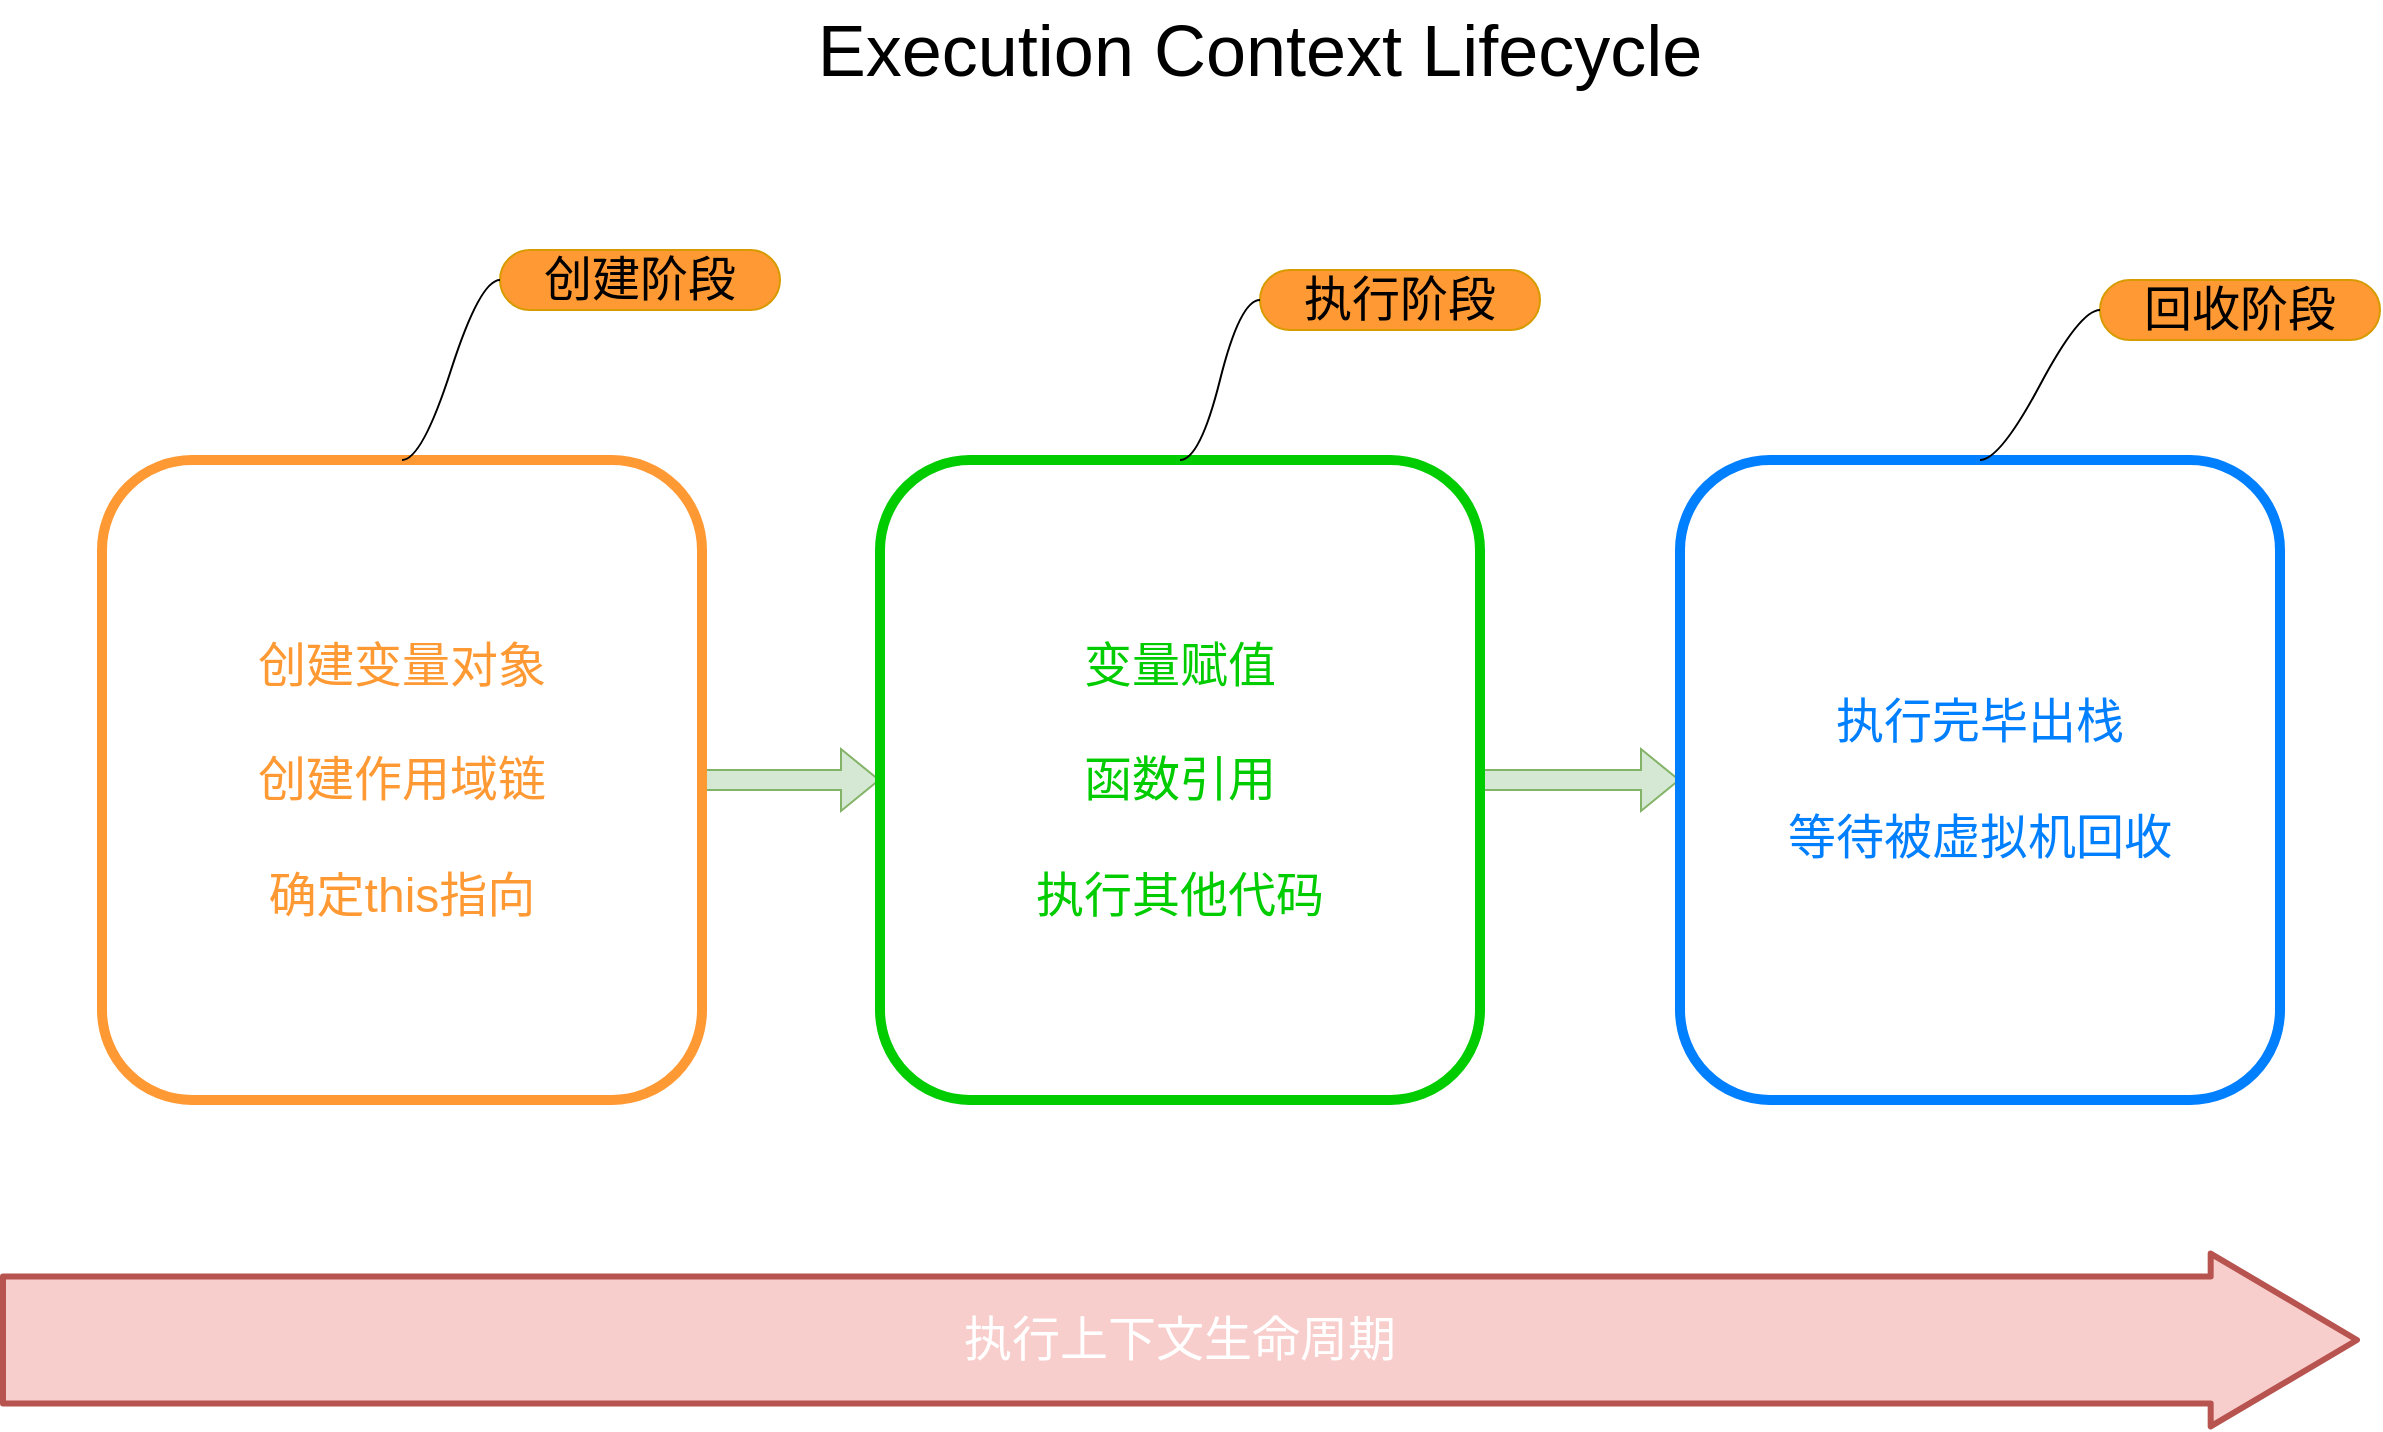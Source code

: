 <mxfile version="13.0.9">
    <diagram id="nHK__6kIETEqpyNOXMgD" name="lifecycle">
        <mxGraphModel dx="1283" dy="971" grid="1" gridSize="10" guides="1" tooltips="1" connect="1" arrows="1" fold="1" page="1" pageScale="1" pageWidth="827" pageHeight="1169" background="none" math="0" shadow="0">
            <root>
                <mxCell id="0"/>
                <mxCell id="1" parent="0"/>
                <mxCell id="9xxScpKLfCjtvtaMocXW-2" style="edgeStyle=orthogonalEdgeStyle;rounded=0;orthogonalLoop=1;jettySize=auto;html=1;exitX=1;exitY=0.5;exitDx=0;exitDy=0;entryX=0;entryY=0.5;entryDx=0;entryDy=0;shape=flexArrow;fillColor=#d5e8d4;strokeColor=#82b366;" edge="1" parent="1" source="-QI71FsrUNevj5qXHAwb-1" target="-QI71FsrUNevj5qXHAwb-4">
                    <mxGeometry relative="1" as="geometry"/>
                </mxCell>
                <mxCell id="-QI71FsrUNevj5qXHAwb-1" value="&lt;font color=&quot;#ff9933&quot;&gt;&lt;span style=&quot;font-size: 24px&quot;&gt;创建变量对象&lt;br&gt;&lt;br&gt;创建作用域链&lt;br&gt;&lt;br&gt;确定this指向&lt;br&gt;&lt;/span&gt;&lt;/font&gt;" style="rounded=1;whiteSpace=wrap;html=1;strokeWidth=5;strokeColor=#FF9933;" parent="1" vertex="1">
                    <mxGeometry x="191" y="320" width="300" height="320" as="geometry"/>
                </mxCell>
                <mxCell id="-QI71FsrUNevj5qXHAwb-3" value="&lt;font style=&quot;font-size: 36px&quot;&gt;Execution Context Lifecycle&lt;/font&gt;" style="text;html=1;strokeColor=none;fillColor=none;align=center;verticalAlign=middle;whiteSpace=wrap;rounded=0;" parent="1" vertex="1">
                    <mxGeometry x="470" y="90" width="600" height="50" as="geometry"/>
                </mxCell>
                <mxCell id="9xxScpKLfCjtvtaMocXW-3" style="edgeStyle=orthogonalEdgeStyle;shape=flexArrow;rounded=0;orthogonalLoop=1;jettySize=auto;html=1;exitX=1;exitY=0.5;exitDx=0;exitDy=0;entryX=0;entryY=0.5;entryDx=0;entryDy=0;fillColor=#d5e8d4;strokeColor=#82b366;" edge="1" parent="1" source="-QI71FsrUNevj5qXHAwb-4" target="-QI71FsrUNevj5qXHAwb-5">
                    <mxGeometry relative="1" as="geometry"/>
                </mxCell>
                <mxCell id="-QI71FsrUNevj5qXHAwb-4" value="&lt;font color=&quot;#00cc00&quot; style=&quot;font-size: 24px&quot;&gt;变量赋值&lt;br&gt;&lt;br&gt;函数引用&lt;br&gt;&lt;br&gt;执行其他代码&lt;br&gt;&lt;/font&gt;" style="rounded=1;whiteSpace=wrap;html=1;strokeWidth=5;strokeColor=#00CC00;" parent="1" vertex="1">
                    <mxGeometry x="580" y="320" width="300" height="320" as="geometry"/>
                </mxCell>
                <mxCell id="-QI71FsrUNevj5qXHAwb-5" value="&lt;font color=&quot;#007fff&quot; style=&quot;font-size: 24px&quot;&gt;执行完毕出栈&lt;br&gt;&lt;br&gt;等待被虚拟机回收&lt;br&gt;&lt;/font&gt;" style="rounded=1;whiteSpace=wrap;html=1;strokeWidth=5;strokeColor=#007FFF;" parent="1" vertex="1">
                    <mxGeometry x="980" y="320" width="300" height="320" as="geometry"/>
                </mxCell>
                <mxCell id="-QI71FsrUNevj5qXHAwb-6" value="&lt;font style=&quot;font-size: 24px&quot;&gt;创建阶段&lt;/font&gt;" style="whiteSpace=wrap;html=1;rounded=1;arcSize=50;align=center;verticalAlign=middle;strokeWidth=1;autosize=1;spacing=4;treeFolding=1;treeMoving=1;newEdgeStyle={&quot;edgeStyle&quot;:&quot;entityRelationEdgeStyle&quot;,&quot;startArrow&quot;:&quot;none&quot;,&quot;endArrow&quot;:&quot;none&quot;,&quot;segment&quot;:10,&quot;curved&quot;:1};fillColor=#FF9933;strokeColor=#d79b00;" parent="1" vertex="1">
                    <mxGeometry x="390" y="215" width="140" height="30" as="geometry"/>
                </mxCell>
                <mxCell id="-QI71FsrUNevj5qXHAwb-7" value="" style="edgeStyle=entityRelationEdgeStyle;startArrow=none;endArrow=none;segment=10;curved=1;exitX=0.5;exitY=0;exitDx=0;exitDy=0;" parent="1" target="-QI71FsrUNevj5qXHAwb-6" edge="1" source="-QI71FsrUNevj5qXHAwb-1">
                    <mxGeometry relative="1" as="geometry">
                        <mxPoint x="490" y="370" as="sourcePoint"/>
                    </mxGeometry>
                </mxCell>
                <mxCell id="-QI71FsrUNevj5qXHAwb-8" value="&lt;font style=&quot;font-size: 24px&quot;&gt;执行阶段&lt;/font&gt;" style="whiteSpace=wrap;html=1;rounded=1;arcSize=50;align=center;verticalAlign=middle;strokeWidth=1;autosize=1;spacing=4;treeFolding=1;treeMoving=1;newEdgeStyle={&quot;edgeStyle&quot;:&quot;entityRelationEdgeStyle&quot;,&quot;startArrow&quot;:&quot;none&quot;,&quot;endArrow&quot;:&quot;none&quot;,&quot;segment&quot;:10,&quot;curved&quot;:1};fillColor=#FF9933;strokeColor=#d79b00;" parent="1" vertex="1">
                    <mxGeometry x="770" y="225" width="140" height="30" as="geometry"/>
                </mxCell>
                <mxCell id="-QI71FsrUNevj5qXHAwb-9" value="" style="edgeStyle=entityRelationEdgeStyle;startArrow=none;endArrow=none;segment=10;curved=1;exitX=0.5;exitY=0;exitDx=0;exitDy=0;" parent="1" target="-QI71FsrUNevj5qXHAwb-8" edge="1" source="-QI71FsrUNevj5qXHAwb-4">
                    <mxGeometry relative="1" as="geometry">
                        <mxPoint x="880" y="365" as="sourcePoint"/>
                    </mxGeometry>
                </mxCell>
                <mxCell id="-QI71FsrUNevj5qXHAwb-10" value="&lt;font style=&quot;font-size: 24px&quot;&gt;回收阶段&lt;/font&gt;" style="whiteSpace=wrap;html=1;rounded=1;arcSize=50;align=center;verticalAlign=middle;strokeWidth=1;autosize=1;spacing=4;treeFolding=1;treeMoving=1;newEdgeStyle={&quot;edgeStyle&quot;:&quot;entityRelationEdgeStyle&quot;,&quot;startArrow&quot;:&quot;none&quot;,&quot;endArrow&quot;:&quot;none&quot;,&quot;segment&quot;:10,&quot;curved&quot;:1};fillColor=#FF9933;strokeColor=#d79b00;" parent="1" vertex="1">
                    <mxGeometry x="1190" y="230" width="140" height="30" as="geometry"/>
                </mxCell>
                <mxCell id="-QI71FsrUNevj5qXHAwb-11" value="" style="edgeStyle=entityRelationEdgeStyle;startArrow=none;endArrow=none;segment=10;curved=1;exitX=0.5;exitY=0;exitDx=0;exitDy=0;" parent="1" target="-QI71FsrUNevj5qXHAwb-10" edge="1" source="-QI71FsrUNevj5qXHAwb-5">
                    <mxGeometry relative="1" as="geometry">
                        <mxPoint x="1280" y="370" as="sourcePoint"/>
                    </mxGeometry>
                </mxCell>
                <mxCell id="9xxScpKLfCjtvtaMocXW-4" value="" style="shape=flexArrow;endArrow=classic;html=1;strokeWidth=3;startSize=14;width=61.429;endSize=23.386;fillColor=#f8cecc;strokeColor=#b85450;" edge="1" parent="1">
                    <mxGeometry width="50" height="50" relative="1" as="geometry">
                        <mxPoint x="140" y="760" as="sourcePoint"/>
                        <mxPoint x="1320" y="760" as="targetPoint"/>
                    </mxGeometry>
                </mxCell>
                <mxCell id="9xxScpKLfCjtvtaMocXW-5" value="&lt;font style=&quot;font-size: 24px&quot; color=&quot;#ffffff&quot;&gt;执行上下文生命周期&lt;/font&gt;" style="edgeLabel;html=1;align=left;verticalAlign=middle;resizable=0;points=[];labelBackgroundColor=none;" vertex="1" connectable="0" parent="9xxScpKLfCjtvtaMocXW-4">
                    <mxGeometry x="-0.024" y="-5" relative="1" as="geometry">
                        <mxPoint x="-95.71" y="-5" as="offset"/>
                    </mxGeometry>
                </mxCell>
            </root>
        </mxGraphModel>
    </diagram>
</mxfile>